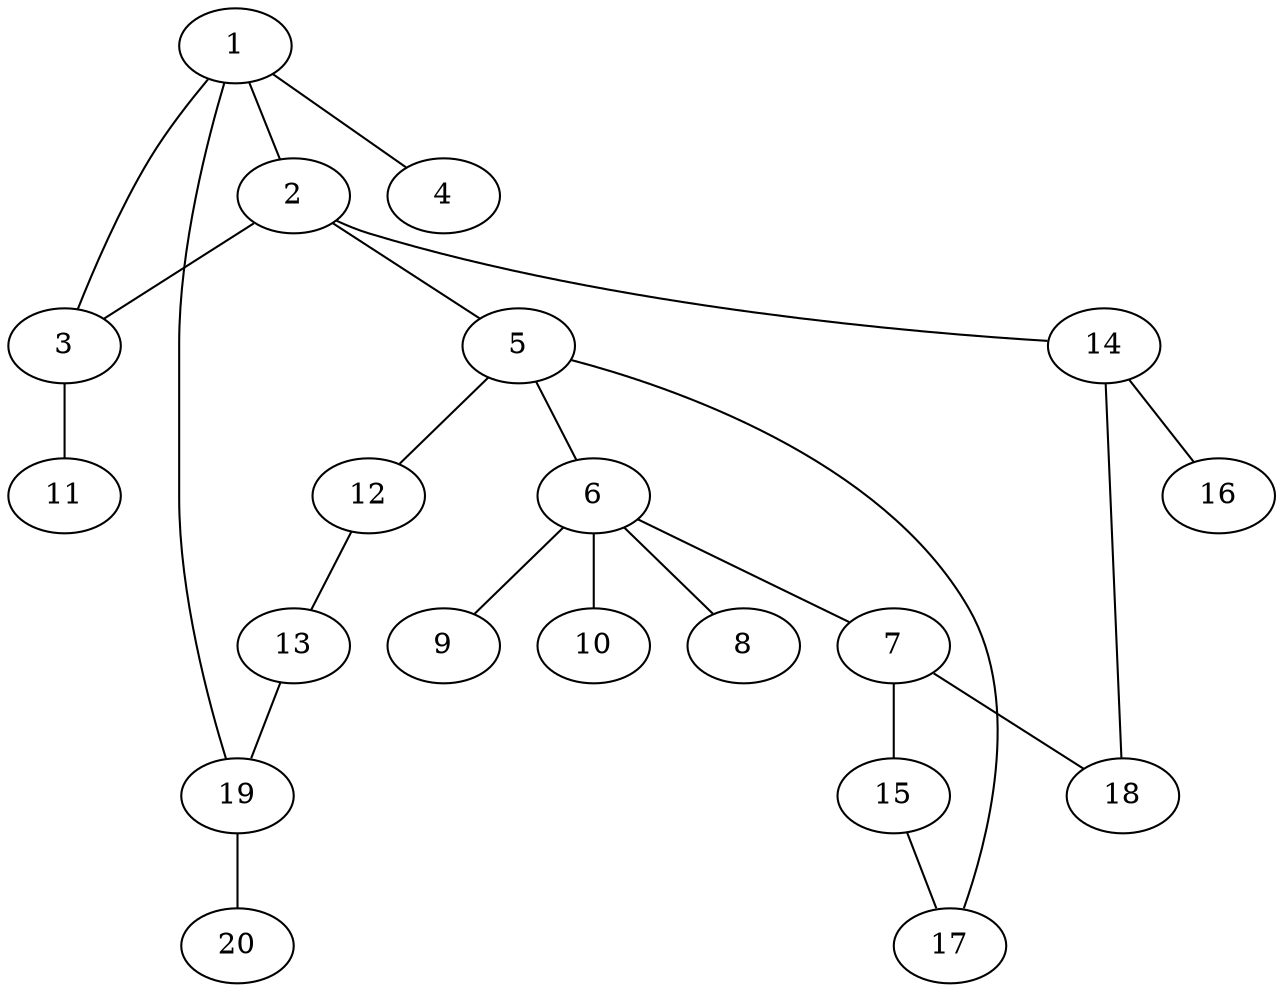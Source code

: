 graph graphname {1--2
1--3
1--4
1--19
2--3
2--5
2--14
3--11
5--6
5--12
5--17
6--7
6--8
6--9
6--10
7--15
7--18
12--13
13--19
14--16
14--18
15--17
19--20
}
